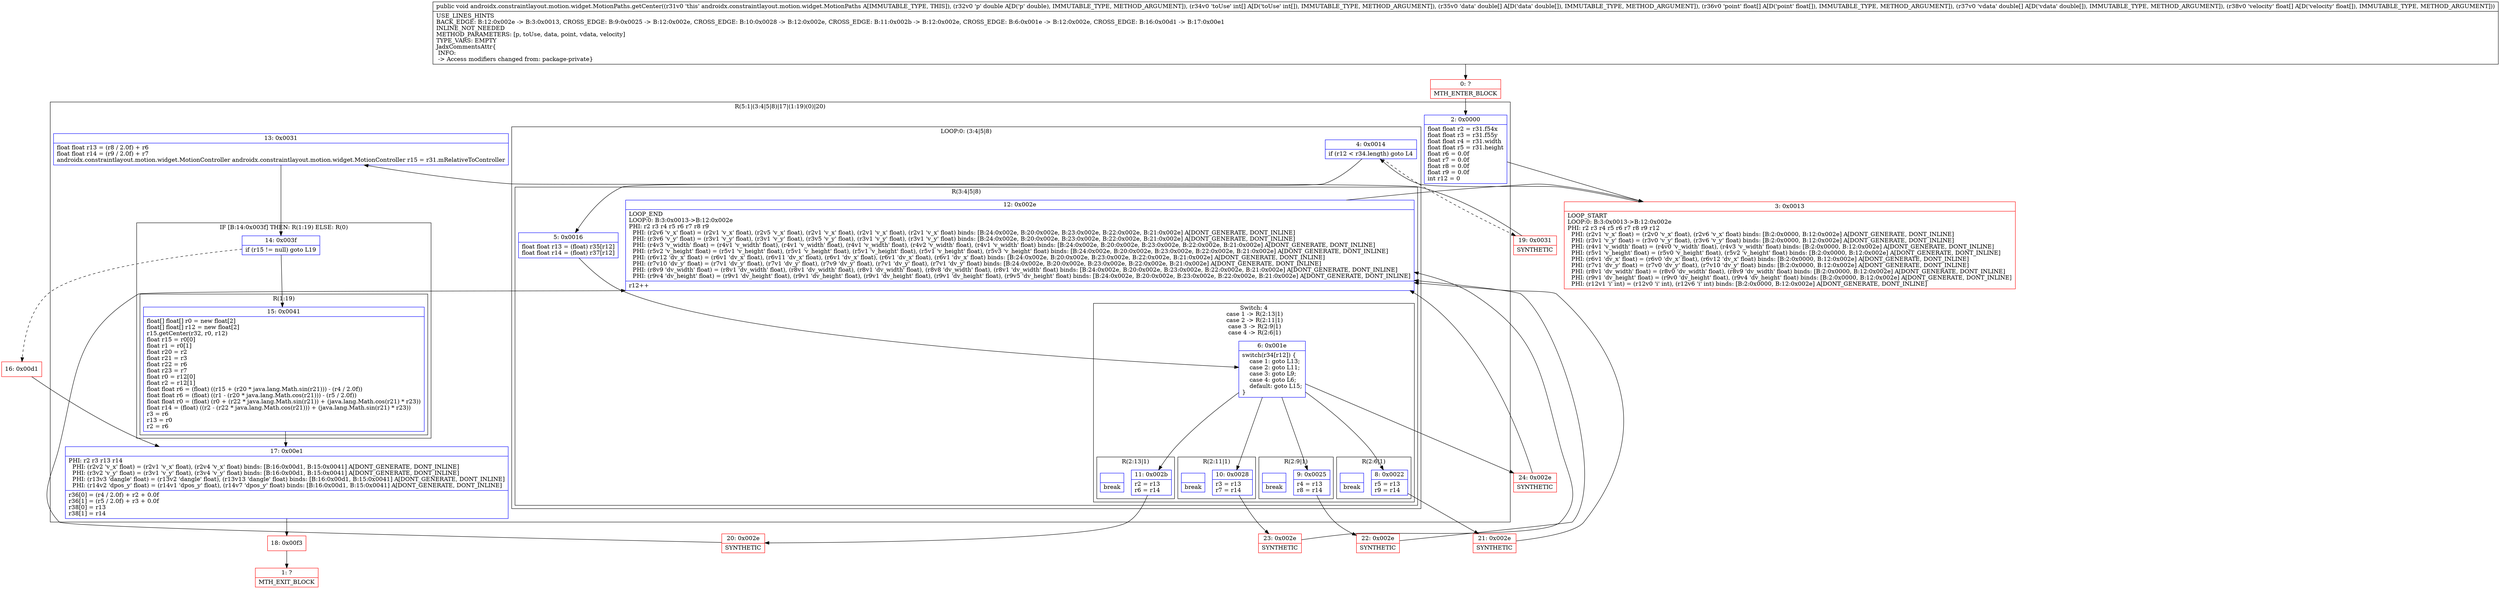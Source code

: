 digraph "CFG forandroidx.constraintlayout.motion.widget.MotionPaths.getCenter(D[I[D[F[D[F)V" {
subgraph cluster_Region_1438250851 {
label = "R(5:1|(3:4|5|8)|17|(1:19)(0)|20)";
node [shape=record,color=blue];
Node_2 [shape=record,label="{2\:\ 0x0000|float float r2 = r31.f54x\lfloat float r3 = r31.f55y\lfloat float r4 = r31.width\lfloat float r5 = r31.height\lfloat r6 = 0.0f\lfloat r7 = 0.0f\lfloat r8 = 0.0f\lfloat r9 = 0.0f\lint r12 = 0\l}"];
subgraph cluster_LoopRegion_919797937 {
label = "LOOP:0: (3:4|5|8)";
node [shape=record,color=blue];
Node_4 [shape=record,label="{4\:\ 0x0014|if (r12 \< r34.length) goto L4\l}"];
subgraph cluster_Region_1212985174 {
label = "R(3:4|5|8)";
node [shape=record,color=blue];
Node_5 [shape=record,label="{5\:\ 0x0016|float float r13 = (float) r35[r12]\lfloat float r14 = (float) r37[r12]\l}"];
subgraph cluster_SwitchRegion_1807176374 {
label = "Switch: 4
 case 1 -> R(2:13|1)
 case 2 -> R(2:11|1)
 case 3 -> R(2:9|1)
 case 4 -> R(2:6|1)";
node [shape=record,color=blue];
Node_6 [shape=record,label="{6\:\ 0x001e|switch(r34[r12]) \{\l    case 1: goto L13;\l    case 2: goto L11;\l    case 3: goto L9;\l    case 4: goto L6;\l    default: goto L15;\l\}\l}"];
subgraph cluster_Region_1865047381 {
label = "R(2:13|1)";
node [shape=record,color=blue];
Node_11 [shape=record,label="{11\:\ 0x002b|r2 = r13\lr6 = r14\l}"];
Node_InsnContainer_79521513 [shape=record,label="{|break\l}"];
}
subgraph cluster_Region_1298555125 {
label = "R(2:11|1)";
node [shape=record,color=blue];
Node_10 [shape=record,label="{10\:\ 0x0028|r3 = r13\lr7 = r14\l}"];
Node_InsnContainer_810656906 [shape=record,label="{|break\l}"];
}
subgraph cluster_Region_1467913429 {
label = "R(2:9|1)";
node [shape=record,color=blue];
Node_9 [shape=record,label="{9\:\ 0x0025|r4 = r13\lr8 = r14\l}"];
Node_InsnContainer_246139649 [shape=record,label="{|break\l}"];
}
subgraph cluster_Region_187577460 {
label = "R(2:6|1)";
node [shape=record,color=blue];
Node_8 [shape=record,label="{8\:\ 0x0022|r5 = r13\lr9 = r14\l}"];
Node_InsnContainer_1860666278 [shape=record,label="{|break\l}"];
}
}
Node_12 [shape=record,label="{12\:\ 0x002e|LOOP_END\lLOOP:0: B:3:0x0013\-\>B:12:0x002e\lPHI: r2 r3 r4 r5 r6 r7 r8 r9 \l  PHI: (r2v6 'v_x' float) = (r2v1 'v_x' float), (r2v5 'v_x' float), (r2v1 'v_x' float), (r2v1 'v_x' float), (r2v1 'v_x' float) binds: [B:24:0x002e, B:20:0x002e, B:23:0x002e, B:22:0x002e, B:21:0x002e] A[DONT_GENERATE, DONT_INLINE]\l  PHI: (r3v6 'v_y' float) = (r3v1 'v_y' float), (r3v1 'v_y' float), (r3v5 'v_y' float), (r3v1 'v_y' float), (r3v1 'v_y' float) binds: [B:24:0x002e, B:20:0x002e, B:23:0x002e, B:22:0x002e, B:21:0x002e] A[DONT_GENERATE, DONT_INLINE]\l  PHI: (r4v3 'v_width' float) = (r4v1 'v_width' float), (r4v1 'v_width' float), (r4v1 'v_width' float), (r4v2 'v_width' float), (r4v1 'v_width' float) binds: [B:24:0x002e, B:20:0x002e, B:23:0x002e, B:22:0x002e, B:21:0x002e] A[DONT_GENERATE, DONT_INLINE]\l  PHI: (r5v2 'v_height' float) = (r5v1 'v_height' float), (r5v1 'v_height' float), (r5v1 'v_height' float), (r5v1 'v_height' float), (r5v3 'v_height' float) binds: [B:24:0x002e, B:20:0x002e, B:23:0x002e, B:22:0x002e, B:21:0x002e] A[DONT_GENERATE, DONT_INLINE]\l  PHI: (r6v12 'dv_x' float) = (r6v1 'dv_x' float), (r6v11 'dv_x' float), (r6v1 'dv_x' float), (r6v1 'dv_x' float), (r6v1 'dv_x' float) binds: [B:24:0x002e, B:20:0x002e, B:23:0x002e, B:22:0x002e, B:21:0x002e] A[DONT_GENERATE, DONT_INLINE]\l  PHI: (r7v10 'dv_y' float) = (r7v1 'dv_y' float), (r7v1 'dv_y' float), (r7v9 'dv_y' float), (r7v1 'dv_y' float), (r7v1 'dv_y' float) binds: [B:24:0x002e, B:20:0x002e, B:23:0x002e, B:22:0x002e, B:21:0x002e] A[DONT_GENERATE, DONT_INLINE]\l  PHI: (r8v9 'dv_width' float) = (r8v1 'dv_width' float), (r8v1 'dv_width' float), (r8v1 'dv_width' float), (r8v8 'dv_width' float), (r8v1 'dv_width' float) binds: [B:24:0x002e, B:20:0x002e, B:23:0x002e, B:22:0x002e, B:21:0x002e] A[DONT_GENERATE, DONT_INLINE]\l  PHI: (r9v4 'dv_height' float) = (r9v1 'dv_height' float), (r9v1 'dv_height' float), (r9v1 'dv_height' float), (r9v1 'dv_height' float), (r9v5 'dv_height' float) binds: [B:24:0x002e, B:20:0x002e, B:23:0x002e, B:22:0x002e, B:21:0x002e] A[DONT_GENERATE, DONT_INLINE]\l|r12++\l}"];
}
}
Node_13 [shape=record,label="{13\:\ 0x0031|float float r13 = (r8 \/ 2.0f) + r6\lfloat float r14 = (r9 \/ 2.0f) + r7\landroidx.constraintlayout.motion.widget.MotionController androidx.constraintlayout.motion.widget.MotionController r15 = r31.mRelativeToController\l}"];
subgraph cluster_IfRegion_289429024 {
label = "IF [B:14:0x003f] THEN: R(1:19) ELSE: R(0)";
node [shape=record,color=blue];
Node_14 [shape=record,label="{14\:\ 0x003f|if (r15 != null) goto L19\l}"];
subgraph cluster_Region_591394424 {
label = "R(1:19)";
node [shape=record,color=blue];
Node_15 [shape=record,label="{15\:\ 0x0041|float[] float[] r0 = new float[2]\lfloat[] float[] r12 = new float[2]\lr15.getCenter(r32, r0, r12)\lfloat r15 = r0[0]\lfloat r1 = r0[1]\lfloat r20 = r2\lfloat r21 = r3\lfloat r22 = r6\lfloat r23 = r7\lfloat r0 = r12[0]\lfloat r2 = r12[1]\lfloat float r6 = (float) ((r15 + (r20 * java.lang.Math.sin(r21))) \- (r4 \/ 2.0f))\lfloat float r6 = (float) ((r1 \- (r20 * java.lang.Math.cos(r21))) \- (r5 \/ 2.0f))\lfloat float r0 = (float) (r0 + (r22 * java.lang.Math.sin(r21)) + (java.lang.Math.cos(r21) * r23))\lfloat r14 = (float) ((r2 \- (r22 * java.lang.Math.cos(r21))) + (java.lang.Math.sin(r21) * r23))\lr3 = r6\lr13 = r0\lr2 = r6\l}"];
}
subgraph cluster_Region_25311933 {
label = "R(0)";
node [shape=record,color=blue];
}
}
Node_17 [shape=record,label="{17\:\ 0x00e1|PHI: r2 r3 r13 r14 \l  PHI: (r2v2 'v_x' float) = (r2v1 'v_x' float), (r2v4 'v_x' float) binds: [B:16:0x00d1, B:15:0x0041] A[DONT_GENERATE, DONT_INLINE]\l  PHI: (r3v2 'v_y' float) = (r3v1 'v_y' float), (r3v4 'v_y' float) binds: [B:16:0x00d1, B:15:0x0041] A[DONT_GENERATE, DONT_INLINE]\l  PHI: (r13v3 'dangle' float) = (r13v2 'dangle' float), (r13v13 'dangle' float) binds: [B:16:0x00d1, B:15:0x0041] A[DONT_GENERATE, DONT_INLINE]\l  PHI: (r14v2 'dpos_y' float) = (r14v1 'dpos_y' float), (r14v7 'dpos_y' float) binds: [B:16:0x00d1, B:15:0x0041] A[DONT_GENERATE, DONT_INLINE]\l|r36[0] = (r4 \/ 2.0f) + r2 + 0.0f\lr36[1] = (r5 \/ 2.0f) + r3 + 0.0f\lr38[0] = r13\lr38[1] = r14\l}"];
}
Node_0 [shape=record,color=red,label="{0\:\ ?|MTH_ENTER_BLOCK\l}"];
Node_3 [shape=record,color=red,label="{3\:\ 0x0013|LOOP_START\lLOOP:0: B:3:0x0013\-\>B:12:0x002e\lPHI: r2 r3 r4 r5 r6 r7 r8 r9 r12 \l  PHI: (r2v1 'v_x' float) = (r2v0 'v_x' float), (r2v6 'v_x' float) binds: [B:2:0x0000, B:12:0x002e] A[DONT_GENERATE, DONT_INLINE]\l  PHI: (r3v1 'v_y' float) = (r3v0 'v_y' float), (r3v6 'v_y' float) binds: [B:2:0x0000, B:12:0x002e] A[DONT_GENERATE, DONT_INLINE]\l  PHI: (r4v1 'v_width' float) = (r4v0 'v_width' float), (r4v3 'v_width' float) binds: [B:2:0x0000, B:12:0x002e] A[DONT_GENERATE, DONT_INLINE]\l  PHI: (r5v1 'v_height' float) = (r5v0 'v_height' float), (r5v2 'v_height' float) binds: [B:2:0x0000, B:12:0x002e] A[DONT_GENERATE, DONT_INLINE]\l  PHI: (r6v1 'dv_x' float) = (r6v0 'dv_x' float), (r6v12 'dv_x' float) binds: [B:2:0x0000, B:12:0x002e] A[DONT_GENERATE, DONT_INLINE]\l  PHI: (r7v1 'dv_y' float) = (r7v0 'dv_y' float), (r7v10 'dv_y' float) binds: [B:2:0x0000, B:12:0x002e] A[DONT_GENERATE, DONT_INLINE]\l  PHI: (r8v1 'dv_width' float) = (r8v0 'dv_width' float), (r8v9 'dv_width' float) binds: [B:2:0x0000, B:12:0x002e] A[DONT_GENERATE, DONT_INLINE]\l  PHI: (r9v1 'dv_height' float) = (r9v0 'dv_height' float), (r9v4 'dv_height' float) binds: [B:2:0x0000, B:12:0x002e] A[DONT_GENERATE, DONT_INLINE]\l  PHI: (r12v1 'i' int) = (r12v0 'i' int), (r12v6 'i' int) binds: [B:2:0x0000, B:12:0x002e] A[DONT_GENERATE, DONT_INLINE]\l}"];
Node_21 [shape=record,color=red,label="{21\:\ 0x002e|SYNTHETIC\l}"];
Node_22 [shape=record,color=red,label="{22\:\ 0x002e|SYNTHETIC\l}"];
Node_23 [shape=record,color=red,label="{23\:\ 0x002e|SYNTHETIC\l}"];
Node_20 [shape=record,color=red,label="{20\:\ 0x002e|SYNTHETIC\l}"];
Node_24 [shape=record,color=red,label="{24\:\ 0x002e|SYNTHETIC\l}"];
Node_19 [shape=record,color=red,label="{19\:\ 0x0031|SYNTHETIC\l}"];
Node_18 [shape=record,color=red,label="{18\:\ 0x00f3}"];
Node_1 [shape=record,color=red,label="{1\:\ ?|MTH_EXIT_BLOCK\l}"];
Node_16 [shape=record,color=red,label="{16\:\ 0x00d1}"];
MethodNode[shape=record,label="{public void androidx.constraintlayout.motion.widget.MotionPaths.getCenter((r31v0 'this' androidx.constraintlayout.motion.widget.MotionPaths A[IMMUTABLE_TYPE, THIS]), (r32v0 'p' double A[D('p' double), IMMUTABLE_TYPE, METHOD_ARGUMENT]), (r34v0 'toUse' int[] A[D('toUse' int[]), IMMUTABLE_TYPE, METHOD_ARGUMENT]), (r35v0 'data' double[] A[D('data' double[]), IMMUTABLE_TYPE, METHOD_ARGUMENT]), (r36v0 'point' float[] A[D('point' float[]), IMMUTABLE_TYPE, METHOD_ARGUMENT]), (r37v0 'vdata' double[] A[D('vdata' double[]), IMMUTABLE_TYPE, METHOD_ARGUMENT]), (r38v0 'velocity' float[] A[D('velocity' float[]), IMMUTABLE_TYPE, METHOD_ARGUMENT]))  | USE_LINES_HINTS\lBACK_EDGE: B:12:0x002e \-\> B:3:0x0013, CROSS_EDGE: B:9:0x0025 \-\> B:12:0x002e, CROSS_EDGE: B:10:0x0028 \-\> B:12:0x002e, CROSS_EDGE: B:11:0x002b \-\> B:12:0x002e, CROSS_EDGE: B:6:0x001e \-\> B:12:0x002e, CROSS_EDGE: B:16:0x00d1 \-\> B:17:0x00e1\lINLINE_NOT_NEEDED\lMETHOD_PARAMETERS: [p, toUse, data, point, vdata, velocity]\lTYPE_VARS: EMPTY\lJadxCommentsAttr\{\l INFO: \l \-\> Access modifiers changed from: package\-private\}\l}"];
MethodNode -> Node_0;Node_2 -> Node_3;
Node_4 -> Node_5;
Node_4 -> Node_19[style=dashed];
Node_5 -> Node_6;
Node_6 -> Node_8;
Node_6 -> Node_9;
Node_6 -> Node_10;
Node_6 -> Node_11;
Node_6 -> Node_24;
Node_11 -> Node_20;
Node_10 -> Node_23;
Node_9 -> Node_22;
Node_8 -> Node_21;
Node_12 -> Node_3;
Node_13 -> Node_14;
Node_14 -> Node_15;
Node_14 -> Node_16[style=dashed];
Node_15 -> Node_17;
Node_17 -> Node_18;
Node_0 -> Node_2;
Node_3 -> Node_4;
Node_21 -> Node_12;
Node_22 -> Node_12;
Node_23 -> Node_12;
Node_20 -> Node_12;
Node_24 -> Node_12;
Node_19 -> Node_13;
Node_18 -> Node_1;
Node_16 -> Node_17;
}


